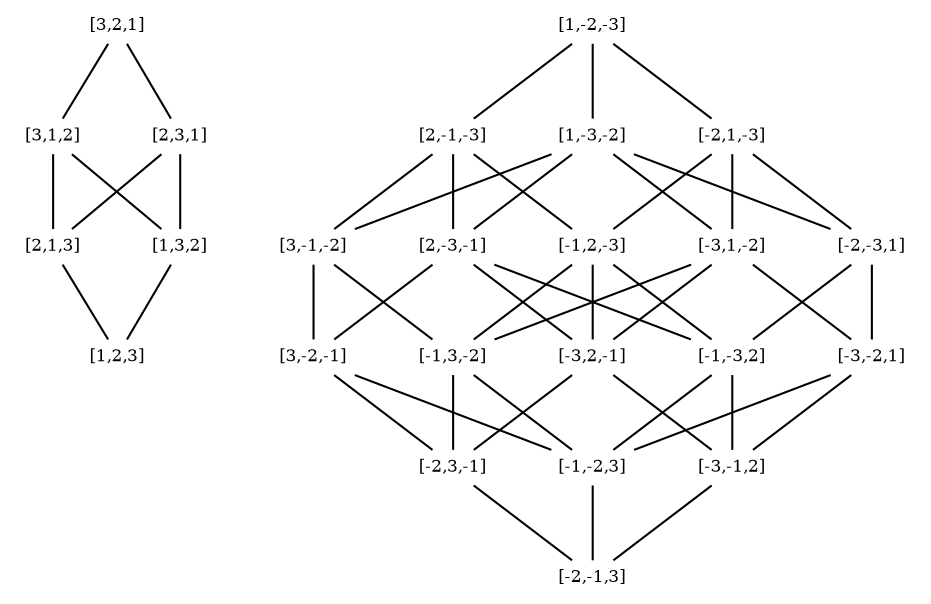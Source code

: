 digraph G {

	mincross = 1.0;
	node [shape = plaintext, height = .1, width = .1, fontsize = 8];
	edge [arrowhead = none, labelfontsize = 6];


	"[2,1,3]" -> "[1,2,3]";
	"[1,3,2]" -> "[1,2,3]";
	"[3,1,2]" -> "[1,3,2]";
	"[2,3,1]" -> "[1,3,2]";
	"[3,1,2]" -> "[2,1,3]";
	"[2,3,1]" -> "[2,1,3]";
	"[3,2,1]" -> "[3,1,2]";
	"[3,2,1]" -> "[2,3,1]";
	"[-1,-2,3]" -> "[-2,-1,3]";
	"[-3,-1,2]" -> "[-2,-1,3]";
	"[-2,3,-1]" -> "[-2,-1,3]";
	"[3,-2,-1]" -> "[-2,3,-1]";
	"[-3,2,-1]" -> "[-2,3,-1]";
	"[-1,3,-2]" -> "[-2,3,-1]";
	"[-1,-3,2]" -> "[-3,-1,2]";
	"[-3,2,-1]" -> "[-3,-1,2]";
	"[-3,-2,1]" -> "[-3,-1,2]";
	"[3,-2,-1]" -> "[-1,-2,3]";
	"[-3,-2,1]" -> "[-1,-2,3]";
	"[-1,3,-2]" -> "[-1,-2,3]";
	"[-1,-3,2]" -> "[-1,-2,3]";
	"[-2,-3,1]" -> "[-3,-2,1]";
	"[-3,1,-2]" -> "[-3,-2,1]";
	"[3,-1,-2]" -> "[-1,3,-2]";
	"[-3,1,-2]" -> "[-1,3,-2]";
	"[-1,2,-3]" -> "[-1,3,-2]";
	"[2,-3,-1]" -> "[-1,-3,2]";
	"[-2,-3,1]" -> "[-1,-3,2]";
	"[-1,2,-3]" -> "[-1,-3,2]";
	"[2,-3,-1]" -> "[-3,2,-1]";
	"[-1,2,-3]" -> "[-3,2,-1]";
	"[-3,1,-2]" -> "[-3,2,-1]";
	"[2,-3,-1]" -> "[3,-2,-1]";
	"[3,-1,-2]" -> "[3,-2,-1]";
	"[1,-3,-2]" -> "[-2,-3,1]";
	"[-2,1,-3]" -> "[-2,-3,1]";
	"[2,-1,-3]" -> "[-1,2,-3]";
	"[-2,1,-3]" -> "[-1,2,-3]";
	"[1,-3,-2]" -> "[2,-3,-1]";
	"[2,-1,-3]" -> "[2,-3,-1]";
	"[1,-3,-2]" -> "[-3,1,-2]";
	"[-2,1,-3]" -> "[-3,1,-2]";
	"[1,-3,-2]" -> "[3,-1,-2]";
	"[2,-1,-3]" -> "[3,-1,-2]";
	"[1,-2,-3]" -> "[-2,1,-3]";
	"[1,-2,-3]" -> "[1,-3,-2]";
	"[1,-2,-3]" -> "[2,-1,-3]";
}
